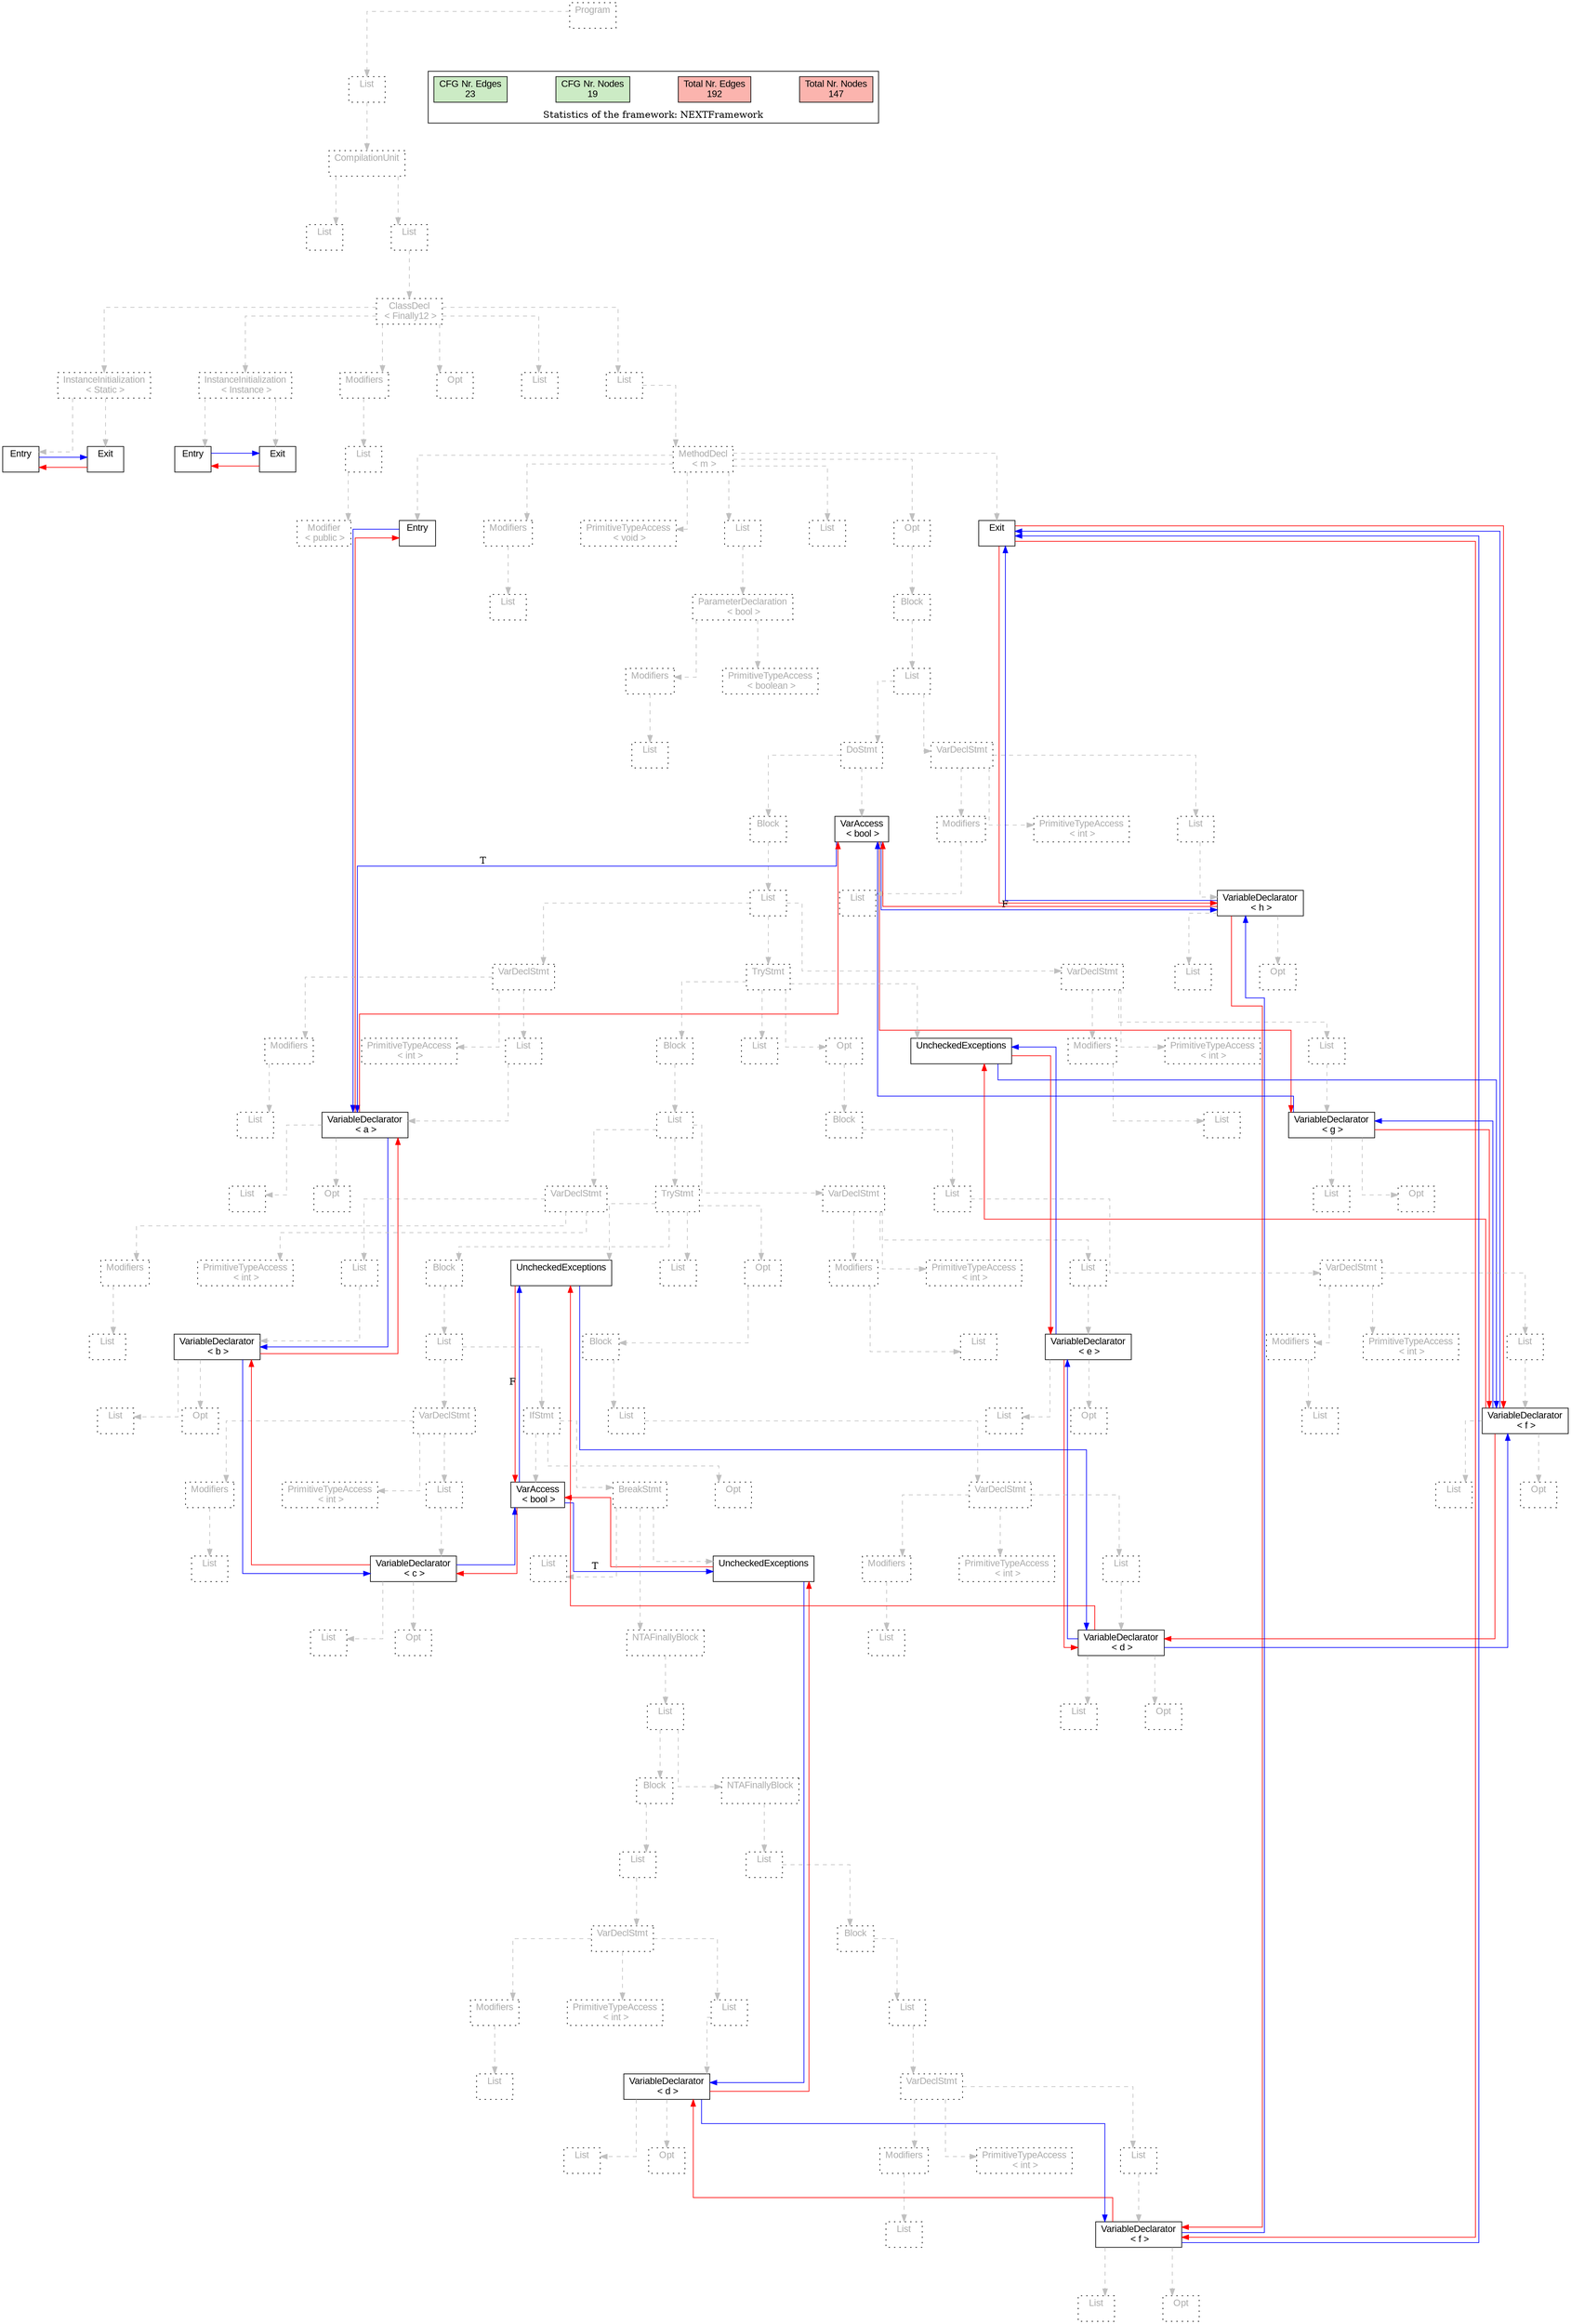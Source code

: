 digraph G {
graph [splines=ortho, nodesep="1", ranksep="1"]
node [shape=rect, fontname=Arial];
{ rank = same; "Program[0]"}
{ rank = same; "List[1]"}
{ rank = same; "CompilationUnit[2]"}
{ rank = same; "List[3]"; "List[4]"}
{ rank = same; "ClassDecl[5]"}
{ rank = same; "Modifiers[22]"; "Opt[25]"; "List[26]"; "List[27]"; "InstanceInitialization[6]"; "InstanceInitialization[14]"}
{ rank = same; "List[23]"; "MethodDecl[28]"; "Entry[7]"; "Exit[8]"; "Entry[15]"; "Exit[16]"}
{ rank = same; "Modifier[24]"; "Entry[29]"; "Modifiers[30]"; "PrimitiveTypeAccess[32]"; "List[33]"; "List[38]"; "Opt[39]"; "Exit[40]"}
{ rank = same; "List[31]"; "ParameterDeclaration[34]"; "Block[40]"}
{ rank = same; "Modifiers[35]"; "PrimitiveTypeAccess[37]"; "List[41]"}
{ rank = same; "List[36]"; "DoStmt[42]"; "VarDeclStmt[149]"}
{ rank = same; "Block[43]"; "VarAccess[148]"; "Modifiers[150]"; "PrimitiveTypeAccess[152]"; "List[153]"}
{ rank = same; "List[44]"; "List[151]"; "VariableDeclarator[154]"}
{ rank = same; "VarDeclStmt[45]"; "TryStmt[53]"; "VarDeclStmt[140]"; "List[155]"; "Opt[156]"}
{ rank = same; "Modifiers[46]"; "PrimitiveTypeAccess[48]"; "List[49]"; "Block[54]"; "List[127]"; "Opt[128]"; "UncheckedExceptions[139]"; "Modifiers[141]"; "PrimitiveTypeAccess[143]"; "List[144]"}
{ rank = same; "List[47]"; "VariableDeclarator[50]"; "List[55]"; "Block[129]"; "List[142]"; "VariableDeclarator[145]"}
{ rank = same; "Modifiers[57]"; "PrimitiveTypeAccess[59]"; "List[60]"; "Block[65]"; "List[106]"; "Opt[107]"; "UncheckedExceptions[118]"; "Modifiers[120]"; "PrimitiveTypeAccess[122]"; "List[123]"; "VarDeclStmt[131]"}
{ rank = same; "List[51]"; "Opt[52]"; "VarDeclStmt[56]"; "TryStmt[64]"; "VarDeclStmt[119]"; "List[130]"; "List[146]"; "Opt[147]"}
{ rank = same; "List[62]"; "Opt[63]"; "VarDeclStmt[67]"; "IfStmt[75]"; "List[109]"; "List[125]"; "Opt[126]"; "List[133]"; "VariableDeclarator[136]"}
{ rank = same; "List[58]"; "VariableDeclarator[61]"; "List[66]"; "Block[108]"; "List[121]"; "VariableDeclarator[124]"; "Modifiers[132]"; "PrimitiveTypeAccess[134]"; "List[135]"}
{ rank = same; "List[69]"; "VariableDeclarator[72]"; "List[104]"; "UncheckedExceptions[78]"; "Modifiers[111]"; "PrimitiveTypeAccess[113]"; "List[114]"}
{ rank = same; "Modifiers[68]"; "PrimitiveTypeAccess[70]"; "List[71]"; "VarAccess[76]"; "BreakStmt[77]"; "Opt[105]"; "VarDeclStmt[110]"; "List[137]"; "Opt[138]"}
{ rank = same; "List[81]"; "List[116]"; "Opt[117]"}
{ rank = same; "List[73]"; "Opt[74]"; "NTAFinallyBlock[80]"; "List[112]"; "VariableDeclarator[115]"}
{ rank = same; "List[83]"; "List[93]"}
{ rank = same; "Block[82]"; "NTAFinallyBlock[92]"}
{ rank = same; "Modifiers[85]"; "PrimitiveTypeAccess[87]"; "List[88]"; "List[95]"}
{ rank = same; "VarDeclStmt[84]"; "Block[94]"}
{ rank = same; "List[90]"; "Opt[91]"; "Modifiers[97]"; "PrimitiveTypeAccess[99]"; "List[100]"}
{ rank = same; "List[86]"; "VariableDeclarator[89]"; "VarDeclStmt[96]"}
{ rank = same; "List[102]"; "Opt[103]"}
{ rank = same; "List[98]"; "VariableDeclarator[101]"}
"Program[0]" [label="Program\n ", style= dotted   fillcolor="#eeeeee" fontcolor="#aaaaaa"  ]
"List[1]" [label="List\n ", style= dotted   fillcolor="#eeeeee" fontcolor="#aaaaaa"  ]
"CompilationUnit[2]" [label="CompilationUnit\n ", style= dotted   fillcolor="#eeeeee" fontcolor="#aaaaaa"  ]
"List[3]" [label="List\n ", style= dotted   fillcolor="#eeeeee" fontcolor="#aaaaaa"  ]
"List[4]" [label="List\n ", style= dotted   fillcolor="#eeeeee" fontcolor="#aaaaaa"  ]
"ClassDecl[5]" [label="ClassDecl\n < Finally12 >", style= dotted   fillcolor="#eeeeee" fontcolor="#aaaaaa"  ]
"Modifiers[22]" [label="Modifiers\n ", style= dotted   fillcolor="#eeeeee" fontcolor="#aaaaaa"  ]
"List[23]" [label="List\n ", style= dotted   fillcolor="#eeeeee" fontcolor="#aaaaaa"  ]
"Modifier[24]" [label="Modifier\n < public >", style= dotted   fillcolor="#eeeeee" fontcolor="#aaaaaa"  ]
"Opt[25]" [label="Opt\n ", style= dotted   fillcolor="#eeeeee" fontcolor="#aaaaaa"  ]
"List[26]" [label="List\n ", style= dotted   fillcolor="#eeeeee" fontcolor="#aaaaaa"  ]
"List[27]" [label="List\n ", style= dotted   fillcolor="#eeeeee" fontcolor="#aaaaaa"  ]
"MethodDecl[28]" [label="MethodDecl\n < m >", style= dotted   fillcolor="#eeeeee" fontcolor="#aaaaaa"  ]
"Entry[29]" [label="Entry\n ", fillcolor=white   style=filled  ]
"Modifiers[30]" [label="Modifiers\n ", style= dotted   fillcolor="#eeeeee" fontcolor="#aaaaaa"  ]
"List[31]" [label="List\n ", style= dotted   fillcolor="#eeeeee" fontcolor="#aaaaaa"  ]
"PrimitiveTypeAccess[32]" [label="PrimitiveTypeAccess\n < void >", style= dotted   fillcolor="#eeeeee" fontcolor="#aaaaaa"  ]
"List[33]" [label="List\n ", style= dotted   fillcolor="#eeeeee" fontcolor="#aaaaaa"  ]
"ParameterDeclaration[34]" [label="ParameterDeclaration\n < bool >", style= dotted   fillcolor="#eeeeee" fontcolor="#aaaaaa"  ]
"Modifiers[35]" [label="Modifiers\n ", style= dotted   fillcolor="#eeeeee" fontcolor="#aaaaaa"  ]
"List[36]" [label="List\n ", style= dotted   fillcolor="#eeeeee" fontcolor="#aaaaaa"  ]
"PrimitiveTypeAccess[37]" [label="PrimitiveTypeAccess\n < boolean >", style= dotted   fillcolor="#eeeeee" fontcolor="#aaaaaa"  ]
"List[38]" [label="List\n ", style= dotted   fillcolor="#eeeeee" fontcolor="#aaaaaa"  ]
"Opt[39]" [label="Opt\n ", style= dotted   fillcolor="#eeeeee" fontcolor="#aaaaaa"  ]
"Block[40]" [label="Block\n ", style= dotted   fillcolor="#eeeeee" fontcolor="#aaaaaa"  ]
"List[41]" [label="List\n ", style= dotted   fillcolor="#eeeeee" fontcolor="#aaaaaa"  ]
"DoStmt[42]" [label="DoStmt\n ", style= dotted   fillcolor="#eeeeee" fontcolor="#aaaaaa"  ]
"Block[43]" [label="Block\n ", style= dotted   fillcolor="#eeeeee" fontcolor="#aaaaaa"  ]
"List[44]" [label="List\n ", style= dotted   fillcolor="#eeeeee" fontcolor="#aaaaaa"  ]
"VarDeclStmt[45]" [label="VarDeclStmt\n ", style= dotted   fillcolor="#eeeeee" fontcolor="#aaaaaa"  ]
"Modifiers[46]" [label="Modifiers\n ", style= dotted   fillcolor="#eeeeee" fontcolor="#aaaaaa"  ]
"List[47]" [label="List\n ", style= dotted   fillcolor="#eeeeee" fontcolor="#aaaaaa"  ]
"PrimitiveTypeAccess[48]" [label="PrimitiveTypeAccess\n < int >", style= dotted   fillcolor="#eeeeee" fontcolor="#aaaaaa"  ]
"List[49]" [label="List\n ", style= dotted   fillcolor="#eeeeee" fontcolor="#aaaaaa"  ]
"VariableDeclarator[50]" [label="VariableDeclarator\n < a >", fillcolor=white   style=filled  ]
"List[51]" [label="List\n ", style= dotted   fillcolor="#eeeeee" fontcolor="#aaaaaa"  ]
"Opt[52]" [label="Opt\n ", style= dotted   fillcolor="#eeeeee" fontcolor="#aaaaaa"  ]
"TryStmt[53]" [label="TryStmt\n ", style= dotted   fillcolor="#eeeeee" fontcolor="#aaaaaa"  ]
"Block[54]" [label="Block\n ", style= dotted   fillcolor="#eeeeee" fontcolor="#aaaaaa"  ]
"List[55]" [label="List\n ", style= dotted   fillcolor="#eeeeee" fontcolor="#aaaaaa"  ]
"VarDeclStmt[56]" [label="VarDeclStmt\n ", style= dotted   fillcolor="#eeeeee" fontcolor="#aaaaaa"  ]
"Modifiers[57]" [label="Modifiers\n ", style= dotted   fillcolor="#eeeeee" fontcolor="#aaaaaa"  ]
"List[58]" [label="List\n ", style= dotted   fillcolor="#eeeeee" fontcolor="#aaaaaa"  ]
"PrimitiveTypeAccess[59]" [label="PrimitiveTypeAccess\n < int >", style= dotted   fillcolor="#eeeeee" fontcolor="#aaaaaa"  ]
"List[60]" [label="List\n ", style= dotted   fillcolor="#eeeeee" fontcolor="#aaaaaa"  ]
"VariableDeclarator[61]" [label="VariableDeclarator\n < b >", fillcolor=white   style=filled  ]
"List[62]" [label="List\n ", style= dotted   fillcolor="#eeeeee" fontcolor="#aaaaaa"  ]
"Opt[63]" [label="Opt\n ", style= dotted   fillcolor="#eeeeee" fontcolor="#aaaaaa"  ]
"TryStmt[64]" [label="TryStmt\n ", style= dotted   fillcolor="#eeeeee" fontcolor="#aaaaaa"  ]
"Block[65]" [label="Block\n ", style= dotted   fillcolor="#eeeeee" fontcolor="#aaaaaa"  ]
"List[66]" [label="List\n ", style= dotted   fillcolor="#eeeeee" fontcolor="#aaaaaa"  ]
"VarDeclStmt[67]" [label="VarDeclStmt\n ", style= dotted   fillcolor="#eeeeee" fontcolor="#aaaaaa"  ]
"Modifiers[68]" [label="Modifiers\n ", style= dotted   fillcolor="#eeeeee" fontcolor="#aaaaaa"  ]
"List[69]" [label="List\n ", style= dotted   fillcolor="#eeeeee" fontcolor="#aaaaaa"  ]
"PrimitiveTypeAccess[70]" [label="PrimitiveTypeAccess\n < int >", style= dotted   fillcolor="#eeeeee" fontcolor="#aaaaaa"  ]
"List[71]" [label="List\n ", style= dotted   fillcolor="#eeeeee" fontcolor="#aaaaaa"  ]
"VariableDeclarator[72]" [label="VariableDeclarator\n < c >", fillcolor=white   style=filled  ]
"List[73]" [label="List\n ", style= dotted   fillcolor="#eeeeee" fontcolor="#aaaaaa"  ]
"Opt[74]" [label="Opt\n ", style= dotted   fillcolor="#eeeeee" fontcolor="#aaaaaa"  ]
"IfStmt[75]" [label="IfStmt\n ", style= dotted   fillcolor="#eeeeee" fontcolor="#aaaaaa"  ]
"VarAccess[76]" [label="VarAccess\n < bool >", fillcolor=white   style=filled  ]
"BreakStmt[77]" [label="BreakStmt\n ", style= dotted   fillcolor="#eeeeee" fontcolor="#aaaaaa"  ]
"NTAFinallyBlock[80]" [label="NTAFinallyBlock\n ", style= dotted   fillcolor="#eeeeee" fontcolor="#aaaaaa"  ]
"List[81]" [label="List\n ", style= dotted   fillcolor="#eeeeee" fontcolor="#aaaaaa"  ]
"Block[82]" [label="Block\n ", style= dotted   fillcolor="#eeeeee" fontcolor="#aaaaaa"  ]
"List[83]" [label="List\n ", style= dotted   fillcolor="#eeeeee" fontcolor="#aaaaaa"  ]
"VarDeclStmt[84]" [label="VarDeclStmt\n ", style= dotted   fillcolor="#eeeeee" fontcolor="#aaaaaa"  ]
"Modifiers[85]" [label="Modifiers\n ", style= dotted   fillcolor="#eeeeee" fontcolor="#aaaaaa"  ]
"List[86]" [label="List\n ", style= dotted   fillcolor="#eeeeee" fontcolor="#aaaaaa"  ]
"PrimitiveTypeAccess[87]" [label="PrimitiveTypeAccess\n < int >", style= dotted   fillcolor="#eeeeee" fontcolor="#aaaaaa"  ]
"List[88]" [label="List\n ", style= dotted   fillcolor="#eeeeee" fontcolor="#aaaaaa"  ]
"VariableDeclarator[89]" [label="VariableDeclarator\n < d >", fillcolor=white   style=filled  ]
"List[90]" [label="List\n ", style= dotted   fillcolor="#eeeeee" fontcolor="#aaaaaa"  ]
"Opt[91]" [label="Opt\n ", style= dotted   fillcolor="#eeeeee" fontcolor="#aaaaaa"  ]
"NTAFinallyBlock[92]" [label="NTAFinallyBlock\n ", style= dotted   fillcolor="#eeeeee" fontcolor="#aaaaaa"  ]
"List[93]" [label="List\n ", style= dotted   fillcolor="#eeeeee" fontcolor="#aaaaaa"  ]
"Block[94]" [label="Block\n ", style= dotted   fillcolor="#eeeeee" fontcolor="#aaaaaa"  ]
"List[95]" [label="List\n ", style= dotted   fillcolor="#eeeeee" fontcolor="#aaaaaa"  ]
"VarDeclStmt[96]" [label="VarDeclStmt\n ", style= dotted   fillcolor="#eeeeee" fontcolor="#aaaaaa"  ]
"Modifiers[97]" [label="Modifiers\n ", style= dotted   fillcolor="#eeeeee" fontcolor="#aaaaaa"  ]
"List[98]" [label="List\n ", style= dotted   fillcolor="#eeeeee" fontcolor="#aaaaaa"  ]
"PrimitiveTypeAccess[99]" [label="PrimitiveTypeAccess\n < int >", style= dotted   fillcolor="#eeeeee" fontcolor="#aaaaaa"  ]
"List[100]" [label="List\n ", style= dotted   fillcolor="#eeeeee" fontcolor="#aaaaaa"  ]
"VariableDeclarator[101]" [label="VariableDeclarator\n < f >", fillcolor=white   style=filled  ]
"List[102]" [label="List\n ", style= dotted   fillcolor="#eeeeee" fontcolor="#aaaaaa"  ]
"Opt[103]" [label="Opt\n ", style= dotted   fillcolor="#eeeeee" fontcolor="#aaaaaa"  ]
"List[104]" [label="List\n ", style= dotted   fillcolor="#eeeeee" fontcolor="#aaaaaa"  ]
"UncheckedExceptions[78]" [label="UncheckedExceptions\n ", fillcolor=white   style=filled  ]
"Opt[105]" [label="Opt\n ", style= dotted   fillcolor="#eeeeee" fontcolor="#aaaaaa"  ]
"List[106]" [label="List\n ", style= dotted   fillcolor="#eeeeee" fontcolor="#aaaaaa"  ]
"Opt[107]" [label="Opt\n ", style= dotted   fillcolor="#eeeeee" fontcolor="#aaaaaa"  ]
"Block[108]" [label="Block\n ", style= dotted   fillcolor="#eeeeee" fontcolor="#aaaaaa"  ]
"List[109]" [label="List\n ", style= dotted   fillcolor="#eeeeee" fontcolor="#aaaaaa"  ]
"VarDeclStmt[110]" [label="VarDeclStmt\n ", style= dotted   fillcolor="#eeeeee" fontcolor="#aaaaaa"  ]
"Modifiers[111]" [label="Modifiers\n ", style= dotted   fillcolor="#eeeeee" fontcolor="#aaaaaa"  ]
"List[112]" [label="List\n ", style= dotted   fillcolor="#eeeeee" fontcolor="#aaaaaa"  ]
"PrimitiveTypeAccess[113]" [label="PrimitiveTypeAccess\n < int >", style= dotted   fillcolor="#eeeeee" fontcolor="#aaaaaa"  ]
"List[114]" [label="List\n ", style= dotted   fillcolor="#eeeeee" fontcolor="#aaaaaa"  ]
"VariableDeclarator[115]" [label="VariableDeclarator\n < d >", fillcolor=white   style=filled  ]
"List[116]" [label="List\n ", style= dotted   fillcolor="#eeeeee" fontcolor="#aaaaaa"  ]
"Opt[117]" [label="Opt\n ", style= dotted   fillcolor="#eeeeee" fontcolor="#aaaaaa"  ]
"UncheckedExceptions[118]" [label="UncheckedExceptions\n ", fillcolor=white   style=filled  ]
"VarDeclStmt[119]" [label="VarDeclStmt\n ", style= dotted   fillcolor="#eeeeee" fontcolor="#aaaaaa"  ]
"Modifiers[120]" [label="Modifiers\n ", style= dotted   fillcolor="#eeeeee" fontcolor="#aaaaaa"  ]
"List[121]" [label="List\n ", style= dotted   fillcolor="#eeeeee" fontcolor="#aaaaaa"  ]
"PrimitiveTypeAccess[122]" [label="PrimitiveTypeAccess\n < int >", style= dotted   fillcolor="#eeeeee" fontcolor="#aaaaaa"  ]
"List[123]" [label="List\n ", style= dotted   fillcolor="#eeeeee" fontcolor="#aaaaaa"  ]
"VariableDeclarator[124]" [label="VariableDeclarator\n < e >", fillcolor=white   style=filled  ]
"List[125]" [label="List\n ", style= dotted   fillcolor="#eeeeee" fontcolor="#aaaaaa"  ]
"Opt[126]" [label="Opt\n ", style= dotted   fillcolor="#eeeeee" fontcolor="#aaaaaa"  ]
"List[127]" [label="List\n ", style= dotted   fillcolor="#eeeeee" fontcolor="#aaaaaa"  ]
"Opt[128]" [label="Opt\n ", style= dotted   fillcolor="#eeeeee" fontcolor="#aaaaaa"  ]
"Block[129]" [label="Block\n ", style= dotted   fillcolor="#eeeeee" fontcolor="#aaaaaa"  ]
"List[130]" [label="List\n ", style= dotted   fillcolor="#eeeeee" fontcolor="#aaaaaa"  ]
"VarDeclStmt[131]" [label="VarDeclStmt\n ", style= dotted   fillcolor="#eeeeee" fontcolor="#aaaaaa"  ]
"Modifiers[132]" [label="Modifiers\n ", style= dotted   fillcolor="#eeeeee" fontcolor="#aaaaaa"  ]
"List[133]" [label="List\n ", style= dotted   fillcolor="#eeeeee" fontcolor="#aaaaaa"  ]
"PrimitiveTypeAccess[134]" [label="PrimitiveTypeAccess\n < int >", style= dotted   fillcolor="#eeeeee" fontcolor="#aaaaaa"  ]
"List[135]" [label="List\n ", style= dotted   fillcolor="#eeeeee" fontcolor="#aaaaaa"  ]
"VariableDeclarator[136]" [label="VariableDeclarator\n < f >", fillcolor=white   style=filled  ]
"List[137]" [label="List\n ", style= dotted   fillcolor="#eeeeee" fontcolor="#aaaaaa"  ]
"Opt[138]" [label="Opt\n ", style= dotted   fillcolor="#eeeeee" fontcolor="#aaaaaa"  ]
"UncheckedExceptions[139]" [label="UncheckedExceptions\n ", fillcolor=white   style=filled  ]
"VarDeclStmt[140]" [label="VarDeclStmt\n ", style= dotted   fillcolor="#eeeeee" fontcolor="#aaaaaa"  ]
"Modifiers[141]" [label="Modifiers\n ", style= dotted   fillcolor="#eeeeee" fontcolor="#aaaaaa"  ]
"List[142]" [label="List\n ", style= dotted   fillcolor="#eeeeee" fontcolor="#aaaaaa"  ]
"PrimitiveTypeAccess[143]" [label="PrimitiveTypeAccess\n < int >", style= dotted   fillcolor="#eeeeee" fontcolor="#aaaaaa"  ]
"List[144]" [label="List\n ", style= dotted   fillcolor="#eeeeee" fontcolor="#aaaaaa"  ]
"VariableDeclarator[145]" [label="VariableDeclarator\n < g >", fillcolor=white   style=filled  ]
"List[146]" [label="List\n ", style= dotted   fillcolor="#eeeeee" fontcolor="#aaaaaa"  ]
"Opt[147]" [label="Opt\n ", style= dotted   fillcolor="#eeeeee" fontcolor="#aaaaaa"  ]
"VarAccess[148]" [label="VarAccess\n < bool >", fillcolor=white   style=filled  ]
"VarDeclStmt[149]" [label="VarDeclStmt\n ", style= dotted   fillcolor="#eeeeee" fontcolor="#aaaaaa"  ]
"Modifiers[150]" [label="Modifiers\n ", style= dotted   fillcolor="#eeeeee" fontcolor="#aaaaaa"  ]
"List[151]" [label="List\n ", style= dotted   fillcolor="#eeeeee" fontcolor="#aaaaaa"  ]
"PrimitiveTypeAccess[152]" [label="PrimitiveTypeAccess\n < int >", style= dotted   fillcolor="#eeeeee" fontcolor="#aaaaaa"  ]
"List[153]" [label="List\n ", style= dotted   fillcolor="#eeeeee" fontcolor="#aaaaaa"  ]
"VariableDeclarator[154]" [label="VariableDeclarator\n < h >", fillcolor=white   style=filled  ]
"List[155]" [label="List\n ", style= dotted   fillcolor="#eeeeee" fontcolor="#aaaaaa"  ]
"Opt[156]" [label="Opt\n ", style= dotted   fillcolor="#eeeeee" fontcolor="#aaaaaa"  ]
"Exit[40]" [label="Exit\n ", fillcolor=white   style=filled  ]
"InstanceInitialization[6]" [label="InstanceInitialization\n < Instance >", style= dotted   fillcolor="#eeeeee" fontcolor="#aaaaaa"  ]
"Entry[7]" [label="Entry\n ", fillcolor=white   style=filled  ]
"Exit[8]" [label="Exit\n ", fillcolor=white   style=filled  ]
"InstanceInitialization[14]" [label="InstanceInitialization\n < Static >", style= dotted   fillcolor="#eeeeee" fontcolor="#aaaaaa"  ]
"Entry[15]" [label="Entry\n ", fillcolor=white   style=filled  ]
"Exit[16]" [label="Exit\n ", fillcolor=white   style=filled  ]
"CompilationUnit[2]" -> "List[3]" [style=dashed, color=gray]
"List[23]" -> "Modifier[24]" [style=dashed, color=gray]
"Modifiers[22]" -> "List[23]" [style=dashed, color=gray]
"ClassDecl[5]" -> "Modifiers[22]" [style=dashed, color=gray]
"ClassDecl[5]" -> "Opt[25]" [style=dashed, color=gray]
"ClassDecl[5]" -> "List[26]" [style=dashed, color=gray]
"MethodDecl[28]" -> "Entry[29]" [style=dashed, color=gray]
"Modifiers[30]" -> "List[31]" [style=dashed, color=gray]
"MethodDecl[28]" -> "Modifiers[30]" [style=dashed, color=gray]
"MethodDecl[28]" -> "PrimitiveTypeAccess[32]" [style=dashed, color=gray]
"Modifiers[35]" -> "List[36]" [style=dashed, color=gray]
"ParameterDeclaration[34]" -> "Modifiers[35]" [style=dashed, color=gray]
"ParameterDeclaration[34]" -> "PrimitiveTypeAccess[37]" [style=dashed, color=gray]
"List[33]" -> "ParameterDeclaration[34]" [style=dashed, color=gray]
"MethodDecl[28]" -> "List[33]" [style=dashed, color=gray]
"MethodDecl[28]" -> "List[38]" [style=dashed, color=gray]
"Modifiers[46]" -> "List[47]" [style=dashed, color=gray]
"VarDeclStmt[45]" -> "Modifiers[46]" [style=dashed, color=gray]
"VarDeclStmt[45]" -> "PrimitiveTypeAccess[48]" [style=dashed, color=gray]
"VariableDeclarator[50]" -> "List[51]" [style=dashed, color=gray]
"VariableDeclarator[50]" -> "Opt[52]" [style=dashed, color=gray]
"List[49]" -> "VariableDeclarator[50]" [style=dashed, color=gray]
"VarDeclStmt[45]" -> "List[49]" [style=dashed, color=gray]
"List[44]" -> "VarDeclStmt[45]" [style=dashed, color=gray]
"Modifiers[57]" -> "List[58]" [style=dashed, color=gray]
"VarDeclStmt[56]" -> "Modifiers[57]" [style=dashed, color=gray]
"VarDeclStmt[56]" -> "PrimitiveTypeAccess[59]" [style=dashed, color=gray]
"VariableDeclarator[61]" -> "List[62]" [style=dashed, color=gray]
"VariableDeclarator[61]" -> "Opt[63]" [style=dashed, color=gray]
"List[60]" -> "VariableDeclarator[61]" [style=dashed, color=gray]
"VarDeclStmt[56]" -> "List[60]" [style=dashed, color=gray]
"List[55]" -> "VarDeclStmt[56]" [style=dashed, color=gray]
"Modifiers[68]" -> "List[69]" [style=dashed, color=gray]
"VarDeclStmt[67]" -> "Modifiers[68]" [style=dashed, color=gray]
"VarDeclStmt[67]" -> "PrimitiveTypeAccess[70]" [style=dashed, color=gray]
"VariableDeclarator[72]" -> "List[73]" [style=dashed, color=gray]
"VariableDeclarator[72]" -> "Opt[74]" [style=dashed, color=gray]
"List[71]" -> "VariableDeclarator[72]" [style=dashed, color=gray]
"VarDeclStmt[67]" -> "List[71]" [style=dashed, color=gray]
"List[66]" -> "VarDeclStmt[67]" [style=dashed, color=gray]
"IfStmt[75]" -> "VarAccess[76]" [style=dashed, color=gray]
"Modifiers[85]" -> "List[86]" [style=dashed, color=gray]
"VarDeclStmt[84]" -> "Modifiers[85]" [style=dashed, color=gray]
"VarDeclStmt[84]" -> "PrimitiveTypeAccess[87]" [style=dashed, color=gray]
"VariableDeclarator[89]" -> "List[90]" [style=dashed, color=gray]
"VariableDeclarator[89]" -> "Opt[91]" [style=dashed, color=gray]
"List[88]" -> "VariableDeclarator[89]" [style=dashed, color=gray]
"VarDeclStmt[84]" -> "List[88]" [style=dashed, color=gray]
"List[83]" -> "VarDeclStmt[84]" [style=dashed, color=gray]
"Block[82]" -> "List[83]" [style=dashed, color=gray]
"List[81]" -> "Block[82]" [style=dashed, color=gray]
"Modifiers[97]" -> "List[98]" [style=dashed, color=gray]
"VarDeclStmt[96]" -> "Modifiers[97]" [style=dashed, color=gray]
"VarDeclStmt[96]" -> "PrimitiveTypeAccess[99]" [style=dashed, color=gray]
"VariableDeclarator[101]" -> "List[102]" [style=dashed, color=gray]
"VariableDeclarator[101]" -> "Opt[103]" [style=dashed, color=gray]
"List[100]" -> "VariableDeclarator[101]" [style=dashed, color=gray]
"VarDeclStmt[96]" -> "List[100]" [style=dashed, color=gray]
"List[95]" -> "VarDeclStmt[96]" [style=dashed, color=gray]
"Block[94]" -> "List[95]" [style=dashed, color=gray]
"List[93]" -> "Block[94]" [style=dashed, color=gray]
"NTAFinallyBlock[92]" -> "List[93]" [style=dashed, color=gray]
"List[81]" -> "NTAFinallyBlock[92]" [style=dashed, color=gray]
"NTAFinallyBlock[80]" -> "List[81]" [style=dashed, color=gray]
"BreakStmt[77]" -> "NTAFinallyBlock[80]" [style=dashed, color=gray]
"BreakStmt[77]" -> "List[104]" [style=dashed, color=gray]
"BreakStmt[77]" -> "UncheckedExceptions[78]" [style=dashed, color=gray]
"IfStmt[75]" -> "BreakStmt[77]" [style=dashed, color=gray]
"IfStmt[75]" -> "Opt[105]" [style=dashed, color=gray]
"List[66]" -> "IfStmt[75]" [style=dashed, color=gray]
"Block[65]" -> "List[66]" [style=dashed, color=gray]
"TryStmt[64]" -> "Block[65]" [style=dashed, color=gray]
"TryStmt[64]" -> "List[106]" [style=dashed, color=gray]
"Modifiers[111]" -> "List[112]" [style=dashed, color=gray]
"VarDeclStmt[110]" -> "Modifiers[111]" [style=dashed, color=gray]
"VarDeclStmt[110]" -> "PrimitiveTypeAccess[113]" [style=dashed, color=gray]
"VariableDeclarator[115]" -> "List[116]" [style=dashed, color=gray]
"VariableDeclarator[115]" -> "Opt[117]" [style=dashed, color=gray]
"List[114]" -> "VariableDeclarator[115]" [style=dashed, color=gray]
"VarDeclStmt[110]" -> "List[114]" [style=dashed, color=gray]
"List[109]" -> "VarDeclStmt[110]" [style=dashed, color=gray]
"Block[108]" -> "List[109]" [style=dashed, color=gray]
"Opt[107]" -> "Block[108]" [style=dashed, color=gray]
"TryStmt[64]" -> "Opt[107]" [style=dashed, color=gray]
"TryStmt[64]" -> "UncheckedExceptions[118]" [style=dashed, color=gray]
"List[55]" -> "TryStmt[64]" [style=dashed, color=gray]
"Modifiers[120]" -> "List[121]" [style=dashed, color=gray]
"VarDeclStmt[119]" -> "Modifiers[120]" [style=dashed, color=gray]
"VarDeclStmt[119]" -> "PrimitiveTypeAccess[122]" [style=dashed, color=gray]
"VariableDeclarator[124]" -> "List[125]" [style=dashed, color=gray]
"VariableDeclarator[124]" -> "Opt[126]" [style=dashed, color=gray]
"List[123]" -> "VariableDeclarator[124]" [style=dashed, color=gray]
"VarDeclStmt[119]" -> "List[123]" [style=dashed, color=gray]
"List[55]" -> "VarDeclStmt[119]" [style=dashed, color=gray]
"Block[54]" -> "List[55]" [style=dashed, color=gray]
"TryStmt[53]" -> "Block[54]" [style=dashed, color=gray]
"TryStmt[53]" -> "List[127]" [style=dashed, color=gray]
"Modifiers[132]" -> "List[133]" [style=dashed, color=gray]
"VarDeclStmt[131]" -> "Modifiers[132]" [style=dashed, color=gray]
"VarDeclStmt[131]" -> "PrimitiveTypeAccess[134]" [style=dashed, color=gray]
"VariableDeclarator[136]" -> "List[137]" [style=dashed, color=gray]
"VariableDeclarator[136]" -> "Opt[138]" [style=dashed, color=gray]
"List[135]" -> "VariableDeclarator[136]" [style=dashed, color=gray]
"VarDeclStmt[131]" -> "List[135]" [style=dashed, color=gray]
"List[130]" -> "VarDeclStmt[131]" [style=dashed, color=gray]
"Block[129]" -> "List[130]" [style=dashed, color=gray]
"Opt[128]" -> "Block[129]" [style=dashed, color=gray]
"TryStmt[53]" -> "Opt[128]" [style=dashed, color=gray]
"TryStmt[53]" -> "UncheckedExceptions[139]" [style=dashed, color=gray]
"List[44]" -> "TryStmt[53]" [style=dashed, color=gray]
"Modifiers[141]" -> "List[142]" [style=dashed, color=gray]
"VarDeclStmt[140]" -> "Modifiers[141]" [style=dashed, color=gray]
"VarDeclStmt[140]" -> "PrimitiveTypeAccess[143]" [style=dashed, color=gray]
"VariableDeclarator[145]" -> "List[146]" [style=dashed, color=gray]
"VariableDeclarator[145]" -> "Opt[147]" [style=dashed, color=gray]
"List[144]" -> "VariableDeclarator[145]" [style=dashed, color=gray]
"VarDeclStmt[140]" -> "List[144]" [style=dashed, color=gray]
"List[44]" -> "VarDeclStmt[140]" [style=dashed, color=gray]
"Block[43]" -> "List[44]" [style=dashed, color=gray]
"DoStmt[42]" -> "Block[43]" [style=dashed, color=gray]
"DoStmt[42]" -> "VarAccess[148]" [style=dashed, color=gray]
"List[41]" -> "DoStmt[42]" [style=dashed, color=gray]
"Modifiers[150]" -> "List[151]" [style=dashed, color=gray]
"VarDeclStmt[149]" -> "Modifiers[150]" [style=dashed, color=gray]
"VarDeclStmt[149]" -> "PrimitiveTypeAccess[152]" [style=dashed, color=gray]
"VariableDeclarator[154]" -> "List[155]" [style=dashed, color=gray]
"VariableDeclarator[154]" -> "Opt[156]" [style=dashed, color=gray]
"List[153]" -> "VariableDeclarator[154]" [style=dashed, color=gray]
"VarDeclStmt[149]" -> "List[153]" [style=dashed, color=gray]
"List[41]" -> "VarDeclStmt[149]" [style=dashed, color=gray]
"Block[40]" -> "List[41]" [style=dashed, color=gray]
"Opt[39]" -> "Block[40]" [style=dashed, color=gray]
"MethodDecl[28]" -> "Opt[39]" [style=dashed, color=gray]
"MethodDecl[28]" -> "Exit[40]" [style=dashed, color=gray]
"List[27]" -> "MethodDecl[28]" [style=dashed, color=gray]
"ClassDecl[5]" -> "List[27]" [style=dashed, color=gray]
"InstanceInitialization[6]" -> "Entry[7]" [style=dashed, color=gray]
"InstanceInitialization[6]" -> "Exit[8]" [style=dashed, color=gray]
"InstanceInitialization[14]" -> "Entry[15]" [style=dashed, color=gray]
"InstanceInitialization[14]" -> "Exit[16]" [style=dashed, color=gray]
"ClassDecl[5]" -> "InstanceInitialization[6]" [style=dashed, color=gray]
"ClassDecl[5]" -> "InstanceInitialization[14]" [style=dashed, color=gray]
"List[4]" -> "ClassDecl[5]" [style=dashed, color=gray]
"CompilationUnit[2]" -> "List[4]" [style=dashed, color=gray]
"List[1]" -> "CompilationUnit[2]" [style=dashed, color=gray]
"Program[0]" -> "List[1]" [style=dashed, color=gray]
"Exit[16]" -> "Entry[15]" [color=red, constraint=false]
"Entry[15]" -> "Exit[16]" [color=blue, constraint=false, xlabel=" "] 
"Exit[8]" -> "Entry[7]" [color=red, constraint=false]
"Entry[7]" -> "Exit[8]" [color=blue, constraint=false, xlabel=" "] 
"Exit[40]" -> "VariableDeclarator[101]" [color=red, constraint=false]
"Exit[40]" -> "VariableDeclarator[136]" [color=red, constraint=false]
"Exit[40]" -> "VariableDeclarator[154]" [color=red, constraint=false]
"VariableDeclarator[154]" -> "Exit[40]" [color=blue, constraint=false, xlabel=" "] 
"VariableDeclarator[154]" -> "VariableDeclarator[101]" [color=red, constraint=false]
"VariableDeclarator[154]" -> "VarAccess[148]" [color=red, constraint=false]
"VariableDeclarator[101]" -> "VariableDeclarator[154]" [color=blue, constraint=false, xlabel=" "] 
"VariableDeclarator[101]" -> "Exit[40]" [color=blue, constraint=false, xlabel=" "] 
"VariableDeclarator[101]" -> "VariableDeclarator[89]" [color=red, constraint=false]
"VariableDeclarator[89]" -> "VariableDeclarator[101]" [color=blue, constraint=false, xlabel=" "] 
"VariableDeclarator[89]" -> "UncheckedExceptions[78]" [color=red, constraint=false]
"UncheckedExceptions[78]" -> "VariableDeclarator[89]" [color=blue, constraint=false, xlabel=" "] 
"UncheckedExceptions[78]" -> "VarAccess[76]" [color=red, constraint=false]
"VarAccess[148]" -> "VariableDeclarator[50]" [color=blue, constraint=false, xlabel="T "] 
"VarAccess[148]" -> "VariableDeclarator[154]" [color=blue, constraint=false, xlabel="F "] 
"VarAccess[148]" -> "VariableDeclarator[145]" [color=red, constraint=false]
"VariableDeclarator[145]" -> "VarAccess[148]" [color=blue, constraint=false, xlabel=" "] 
"VariableDeclarator[145]" -> "VariableDeclarator[136]" [color=red, constraint=false]
"VariableDeclarator[136]" -> "VariableDeclarator[145]" [color=blue, constraint=false, xlabel=" "] 
"VariableDeclarator[136]" -> "Exit[40]" [color=blue, constraint=false, xlabel=" "] 
"VariableDeclarator[136]" -> "UncheckedExceptions[139]" [color=red, constraint=false]
"VariableDeclarator[136]" -> "VariableDeclarator[115]" [color=red, constraint=false]
"UncheckedExceptions[139]" -> "VariableDeclarator[136]" [color=blue, constraint=false, xlabel=" "] 
"UncheckedExceptions[139]" -> "VariableDeclarator[124]" [color=red, constraint=false]
"VariableDeclarator[124]" -> "UncheckedExceptions[139]" [color=blue, constraint=false, xlabel=" "] 
"VariableDeclarator[124]" -> "VariableDeclarator[115]" [color=red, constraint=false]
"VariableDeclarator[115]" -> "VariableDeclarator[124]" [color=blue, constraint=false, xlabel=" "] 
"VariableDeclarator[115]" -> "VariableDeclarator[136]" [color=blue, constraint=false, xlabel=" "] 
"VariableDeclarator[115]" -> "UncheckedExceptions[118]" [color=red, constraint=false]
"UncheckedExceptions[118]" -> "VariableDeclarator[115]" [color=blue, constraint=false, xlabel=" "] 
"UncheckedExceptions[118]" -> "VarAccess[76]" [color=red, constraint=false]
"VarAccess[76]" -> "UncheckedExceptions[78]" [color=blue, constraint=false, xlabel="T "] 
"VarAccess[76]" -> "UncheckedExceptions[118]" [color=blue, constraint=false, xlabel="F "] 
"VarAccess[76]" -> "VariableDeclarator[72]" [color=red, constraint=false]
"VariableDeclarator[72]" -> "VarAccess[76]" [color=blue, constraint=false, xlabel=" "] 
"VariableDeclarator[72]" -> "VariableDeclarator[61]" [color=red, constraint=false]
"VariableDeclarator[61]" -> "VariableDeclarator[72]" [color=blue, constraint=false, xlabel=" "] 
"VariableDeclarator[61]" -> "VariableDeclarator[50]" [color=red, constraint=false]
"VariableDeclarator[50]" -> "VariableDeclarator[61]" [color=blue, constraint=false, xlabel=" "] 
"VariableDeclarator[50]" -> "Entry[29]" [color=red, constraint=false]
"VariableDeclarator[50]" -> "VarAccess[148]" [color=red, constraint=false]
"Entry[29]" -> "VariableDeclarator[50]" [color=blue, constraint=false, xlabel=" "] 
"List[3]" -> "List[4]" [style=invis]
"InstanceInitialization[14]" -> "InstanceInitialization[6]" -> "Modifiers[22]" -> "Opt[25]" -> "List[26]" -> "List[27]" [style=invis]
"Entry[29]" -> "Modifiers[30]" -> "PrimitiveTypeAccess[32]" -> "List[33]" -> "List[38]" -> "Opt[39]" -> "Exit[40]" [style=invis]
"Modifiers[35]" -> "PrimitiveTypeAccess[37]" [style=invis]
"DoStmt[42]" -> "VarDeclStmt[149]" [style=invis]
"Block[43]" -> "VarAccess[148]" [style=invis]
"VarDeclStmt[45]" -> "TryStmt[53]" -> "VarDeclStmt[140]" [style=invis]
"Modifiers[46]" -> "PrimitiveTypeAccess[48]" -> "List[49]" [style=invis]
"List[51]" -> "Opt[52]" [style=invis]
"Block[54]" -> "List[127]" -> "Opt[128]" [style=invis]
"VarDeclStmt[56]" -> "TryStmt[64]" -> "VarDeclStmt[119]" [style=invis]
"Modifiers[57]" -> "PrimitiveTypeAccess[59]" -> "List[60]" [style=invis]
"List[62]" -> "Opt[63]" [style=invis]
"Block[65]" -> "List[106]" -> "Opt[107]" [style=invis]
"VarDeclStmt[67]" -> "IfStmt[75]" [style=invis]
"Modifiers[68]" -> "PrimitiveTypeAccess[70]" -> "List[71]" [style=invis]
"List[73]" -> "Opt[74]" [style=invis]
"VarAccess[76]" -> "BreakStmt[77]" -> "Opt[105]" [style=invis]
"Block[82]" -> "NTAFinallyBlock[92]" [style=invis]
"Modifiers[85]" -> "PrimitiveTypeAccess[87]" -> "List[88]" [style=invis]
"List[90]" -> "Opt[91]" [style=invis]
"Modifiers[97]" -> "PrimitiveTypeAccess[99]" -> "List[100]" [style=invis]
"List[102]" -> "Opt[103]" [style=invis]
"Modifiers[111]" -> "PrimitiveTypeAccess[113]" -> "List[114]" [style=invis]
"List[116]" -> "Opt[117]" [style=invis]
"Modifiers[120]" -> "PrimitiveTypeAccess[122]" -> "List[123]" [style=invis]
"List[125]" -> "Opt[126]" [style=invis]
"Modifiers[132]" -> "PrimitiveTypeAccess[134]" -> "List[135]" [style=invis]
"List[137]" -> "Opt[138]" [style=invis]
"Modifiers[141]" -> "PrimitiveTypeAccess[143]" -> "List[144]" [style=invis]
"List[146]" -> "Opt[147]" [style=invis]
"Modifiers[150]" -> "PrimitiveTypeAccess[152]" -> "List[153]" [style=invis]
"List[155]" -> "Opt[156]" [style=invis]
"Entry[7]" -> "Exit[8]" [style=invis]
"Entry[15]" -> "Exit[16]" [style=invis]

subgraph cluster_legend {
{node [style=filled, fillcolor=1, colorscheme="pastel13"]
Nodes [label="Total Nr. Nodes
147", fillcolor=1]
Edges [label="Total Nr. Edges
192", fillcolor=1]
NodesCFG [label="CFG Nr. Nodes
19", fillcolor=3]
EdgesCFG [label="CFG Nr. Edges
23", fillcolor=3]
Nodes-> "Program[0]" -> NodesCFG  [style="invis"]
Edges -> "Program[0]" ->EdgesCFG [style="invis"]}
label = "Statistics of the framework: NEXTFramework"
style="solid"
ranksep=0.05
nodesep=0.01
labelloc = b
len=2
}}
